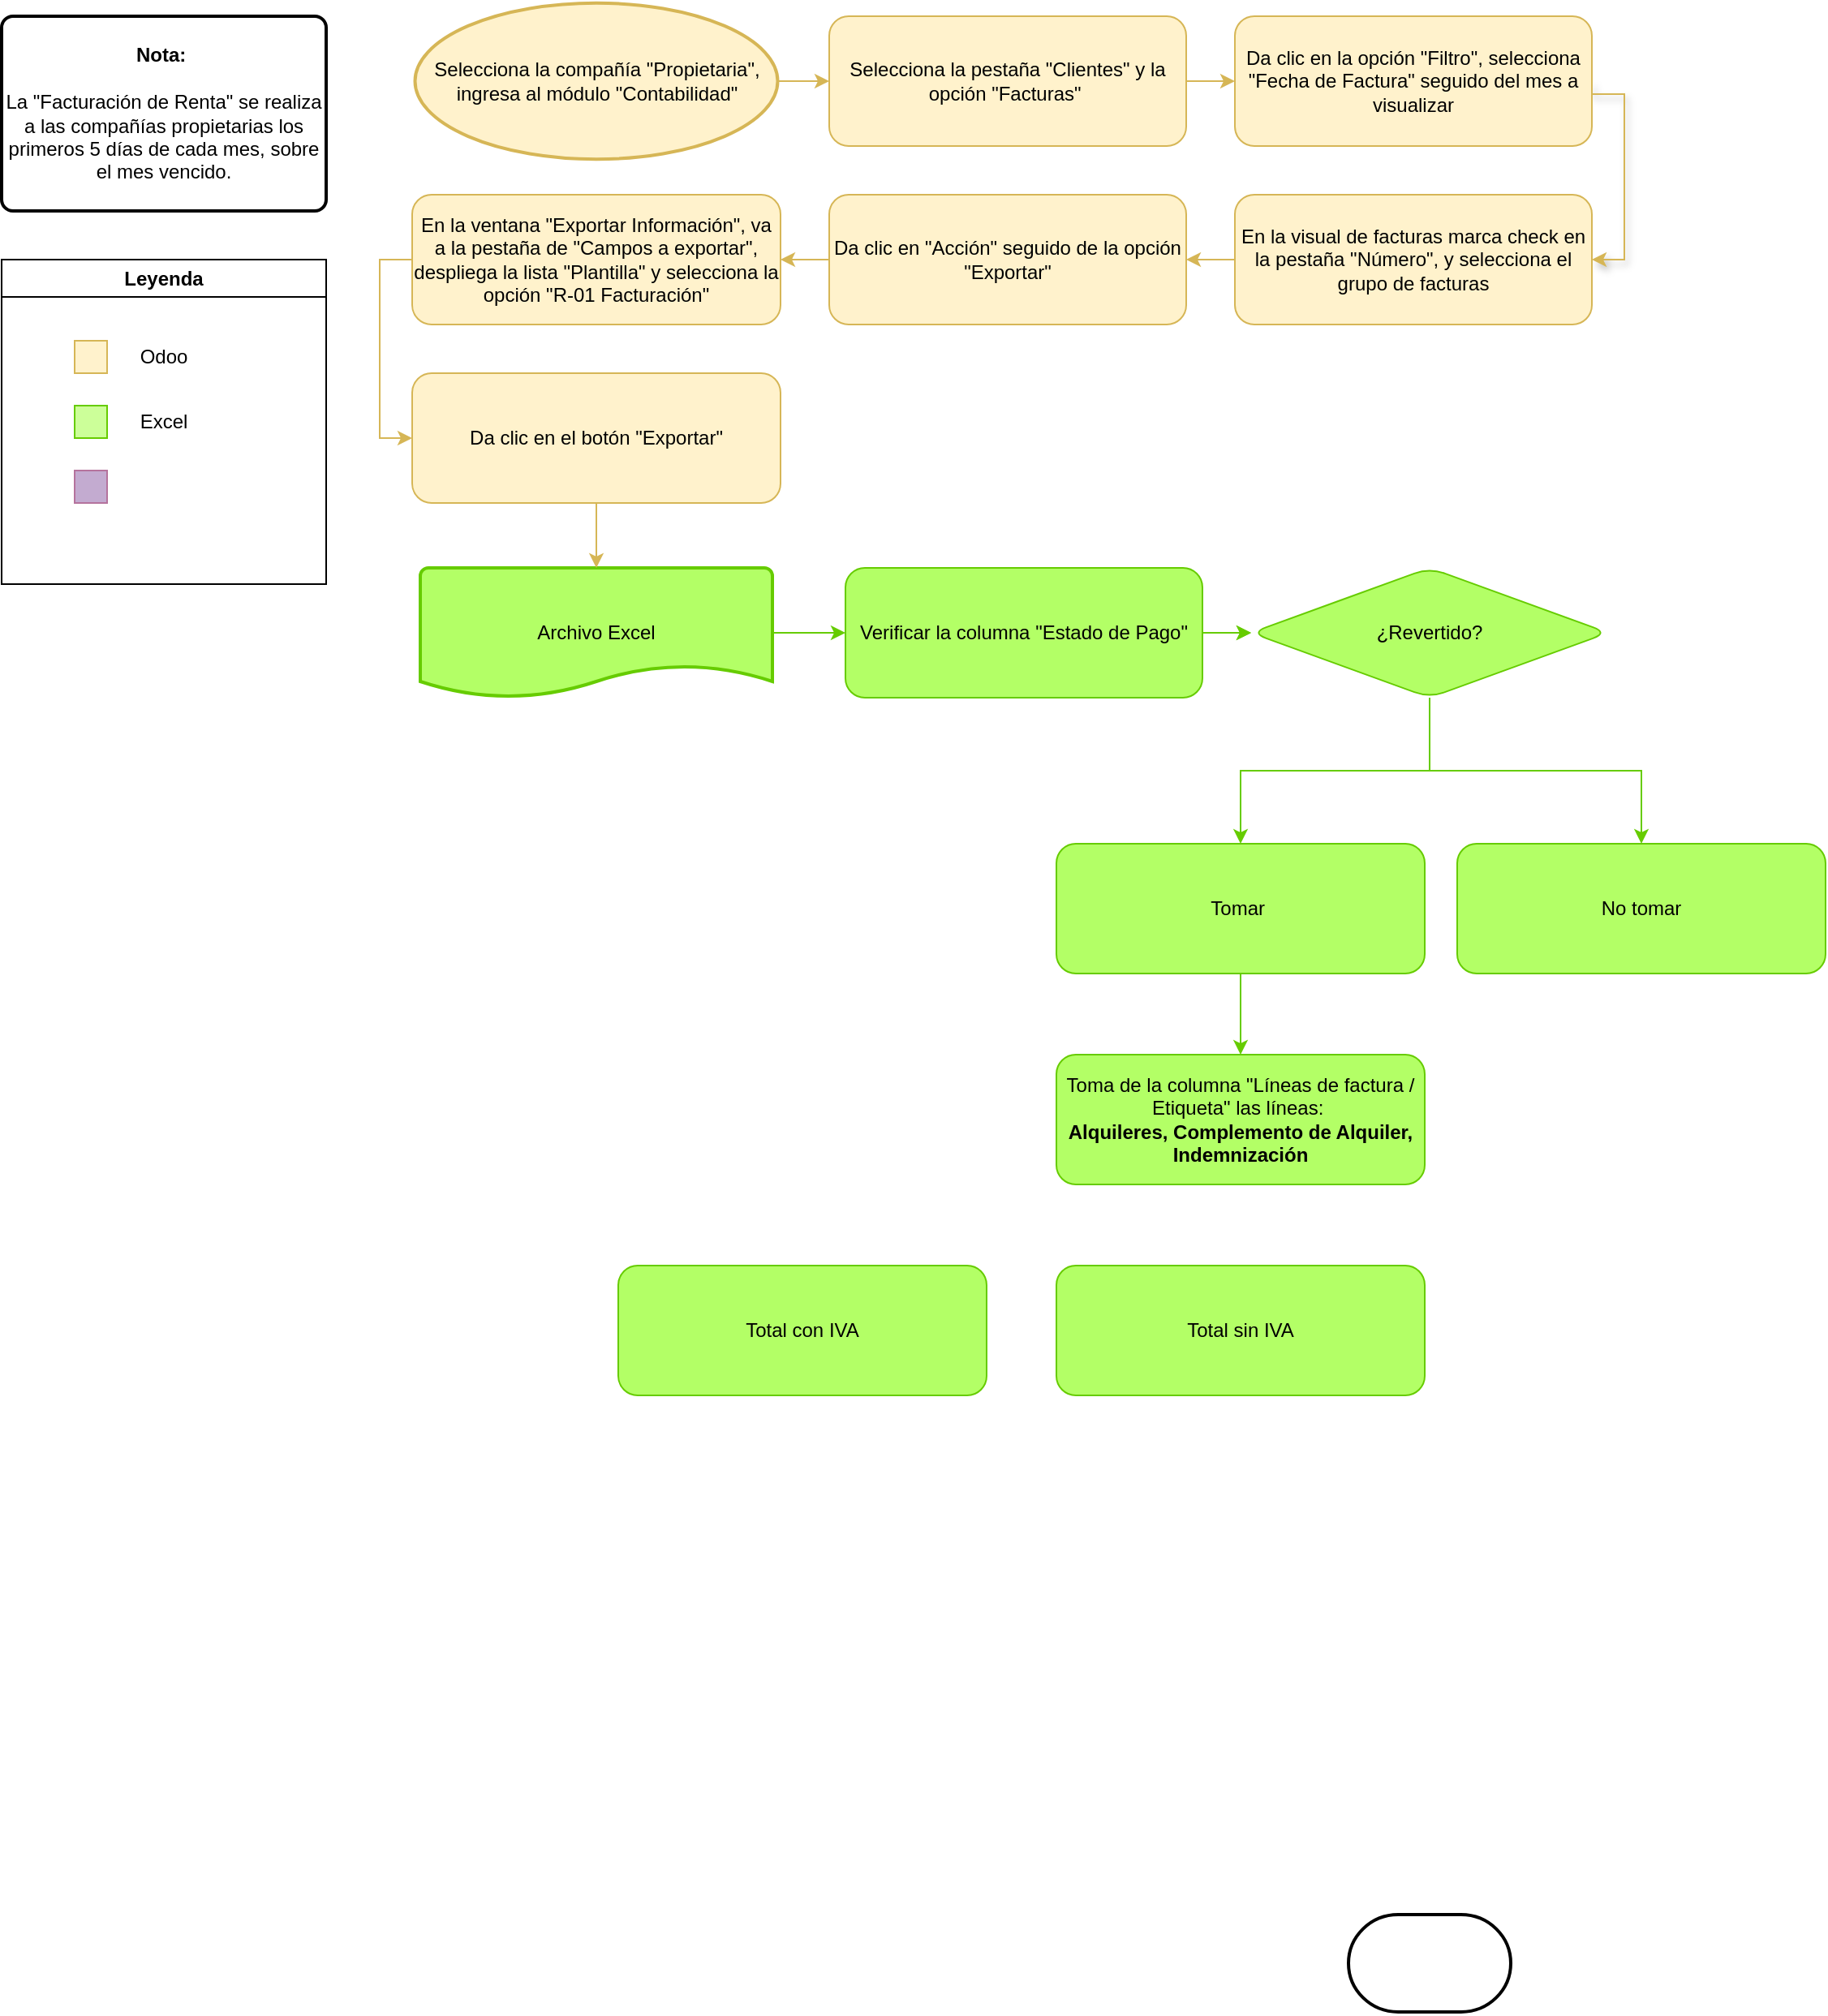 <mxfile version="24.7.17" pages="5">
  <diagram id="C5RBs43oDa-KdzZeNtuy" name="Renta">
    <mxGraphModel dx="2021" dy="566" grid="1" gridSize="10" guides="1" tooltips="1" connect="1" arrows="1" fold="1" page="1" pageScale="1" pageWidth="827" pageHeight="1169" math="0" shadow="0">
      <root>
        <mxCell id="WIyWlLk6GJQsqaUBKTNV-0" />
        <mxCell id="WIyWlLk6GJQsqaUBKTNV-1" parent="WIyWlLk6GJQsqaUBKTNV-0" />
        <mxCell id="KAMWv7pemtYJYZv9y_ob-0" style="edgeStyle=orthogonalEdgeStyle;rounded=0;orthogonalLoop=1;jettySize=auto;html=1;fillColor=#fff2cc;strokeColor=#d6b656;" parent="WIyWlLk6GJQsqaUBKTNV-1" edge="1">
          <mxGeometry relative="1" as="geometry">
            <mxPoint x="220" y="140" as="targetPoint" />
            <mxPoint x="220" y="140" as="sourcePoint" />
          </mxGeometry>
        </mxCell>
        <mxCell id="KAMWv7pemtYJYZv9y_ob-62" style="edgeStyle=orthogonalEdgeStyle;rounded=0;orthogonalLoop=1;jettySize=auto;html=1;exitX=1;exitY=0.5;exitDx=0;exitDy=0;entryX=0;entryY=0.5;entryDx=0;entryDy=0;strokeColor=#D6B656;" parent="WIyWlLk6GJQsqaUBKTNV-1" source="WIyWlLk6GJQsqaUBKTNV-7" target="WIyWlLk6GJQsqaUBKTNV-12" edge="1">
          <mxGeometry relative="1" as="geometry" />
        </mxCell>
        <mxCell id="WIyWlLk6GJQsqaUBKTNV-7" value="Selecciona la pestaña &quot;Clientes&quot; y la opción &quot;Facturas&quot;&amp;nbsp;" style="rounded=1;whiteSpace=wrap;html=1;fontSize=12;glass=0;strokeWidth=1;shadow=0;fillColor=#fff2cc;strokeColor=#d6b656;" parent="WIyWlLk6GJQsqaUBKTNV-1" vertex="1">
          <mxGeometry x="330" y="70.01" width="220" height="80" as="geometry" />
        </mxCell>
        <mxCell id="KAMWv7pemtYJYZv9y_ob-55" style="edgeStyle=orthogonalEdgeStyle;rounded=0;orthogonalLoop=1;jettySize=auto;html=1;exitX=1;exitY=0.5;exitDx=0;exitDy=0;strokeColor=#D6B656;fillColor=#FFD966;shadow=1;entryX=1;entryY=0.5;entryDx=0;entryDy=0;" parent="WIyWlLk6GJQsqaUBKTNV-1" source="WIyWlLk6GJQsqaUBKTNV-12" target="KAMWv7pemtYJYZv9y_ob-1" edge="1">
          <mxGeometry relative="1" as="geometry">
            <mxPoint x="820.345" y="240" as="targetPoint" />
            <Array as="points">
              <mxPoint x="800" y="118" />
              <mxPoint x="820" y="118" />
              <mxPoint x="820" y="220" />
            </Array>
          </mxGeometry>
        </mxCell>
        <mxCell id="WIyWlLk6GJQsqaUBKTNV-12" value="Da clic en la opción &quot;Filtro&quot;, selecciona &quot;Fecha de Factura&quot; seguido del mes a visualizar" style="rounded=1;whiteSpace=wrap;html=1;fontSize=12;glass=0;strokeWidth=1;shadow=0;fillColor=#fff2cc;strokeColor=#d6b656;" parent="WIyWlLk6GJQsqaUBKTNV-1" vertex="1">
          <mxGeometry x="580" y="70.01" width="220" height="80" as="geometry" />
        </mxCell>
        <mxCell id="KAMWv7pemtYJYZv9y_ob-59" style="edgeStyle=orthogonalEdgeStyle;rounded=0;orthogonalLoop=1;jettySize=auto;html=1;exitX=0;exitY=0.5;exitDx=0;exitDy=0;entryX=1;entryY=0.5;entryDx=0;entryDy=0;strokeColor=#D6B656;" parent="WIyWlLk6GJQsqaUBKTNV-1" source="KAMWv7pemtYJYZv9y_ob-1" target="KAMWv7pemtYJYZv9y_ob-3" edge="1">
          <mxGeometry relative="1" as="geometry" />
        </mxCell>
        <mxCell id="KAMWv7pemtYJYZv9y_ob-1" value="En la visual de facturas marca check en la pestaña &quot;Número&quot;, y selecciona el grupo de facturas" style="rounded=1;whiteSpace=wrap;html=1;fontSize=12;glass=0;strokeWidth=1;shadow=0;fillColor=#FFF2CC;strokeColor=#d6b656;" parent="WIyWlLk6GJQsqaUBKTNV-1" vertex="1">
          <mxGeometry x="580" y="180" width="220" height="80" as="geometry" />
        </mxCell>
        <mxCell id="KAMWv7pemtYJYZv9y_ob-60" value="" style="edgeStyle=orthogonalEdgeStyle;rounded=0;orthogonalLoop=1;jettySize=auto;html=1;strokeColor=#D6B656;" parent="WIyWlLk6GJQsqaUBKTNV-1" source="KAMWv7pemtYJYZv9y_ob-3" target="KAMWv7pemtYJYZv9y_ob-38" edge="1">
          <mxGeometry relative="1" as="geometry" />
        </mxCell>
        <mxCell id="KAMWv7pemtYJYZv9y_ob-3" value="Da clic en &quot;Acción&quot; seguido de la opción &quot;Exportar&quot;" style="rounded=1;whiteSpace=wrap;html=1;fontSize=12;glass=0;strokeWidth=1;shadow=0;fillColor=#fff2cc;strokeColor=#d6b656;" parent="WIyWlLk6GJQsqaUBKTNV-1" vertex="1">
          <mxGeometry x="330" y="180" width="220" height="80" as="geometry" />
        </mxCell>
        <mxCell id="xKKki33RpCwuL4efQ2zm-20" style="edgeStyle=orthogonalEdgeStyle;rounded=0;orthogonalLoop=1;jettySize=auto;html=1;exitX=1;exitY=0.5;exitDx=0;exitDy=0;exitPerimeter=0;entryX=0;entryY=0.5;entryDx=0;entryDy=0;strokeColor=#66CC00;" edge="1" parent="WIyWlLk6GJQsqaUBKTNV-1" source="KAMWv7pemtYJYZv9y_ob-32" target="KAMWv7pemtYJYZv9y_ob-66">
          <mxGeometry relative="1" as="geometry" />
        </mxCell>
        <mxCell id="KAMWv7pemtYJYZv9y_ob-32" value="Archivo Excel" style="strokeWidth=2;html=1;shape=mxgraph.flowchart.document2;whiteSpace=wrap;size=0.25;fillColor=#B3FF66;strokeColor=#66CC00;" parent="WIyWlLk6GJQsqaUBKTNV-1" vertex="1">
          <mxGeometry x="78" y="410" width="217" height="80" as="geometry" />
        </mxCell>
        <mxCell id="KAMWv7pemtYJYZv9y_ob-34" value="" style="strokeWidth=2;html=1;shape=mxgraph.flowchart.terminator;whiteSpace=wrap;" parent="WIyWlLk6GJQsqaUBKTNV-1" vertex="1">
          <mxGeometry x="650" y="1240" width="100" height="60" as="geometry" />
        </mxCell>
        <mxCell id="KAMWv7pemtYJYZv9y_ob-63" style="edgeStyle=orthogonalEdgeStyle;rounded=0;orthogonalLoop=1;jettySize=auto;html=1;exitX=0;exitY=0.5;exitDx=0;exitDy=0;entryX=0;entryY=0.5;entryDx=0;entryDy=0;strokeColor=#D6B656;" parent="WIyWlLk6GJQsqaUBKTNV-1" source="KAMWv7pemtYJYZv9y_ob-38" target="KAMWv7pemtYJYZv9y_ob-45" edge="1">
          <mxGeometry relative="1" as="geometry" />
        </mxCell>
        <mxCell id="KAMWv7pemtYJYZv9y_ob-38" value="En la ventana &quot;Exportar Información&quot;, va a la pestaña de &quot;Campos a exportar&quot;, despliega la lista &quot;Plantilla&quot; y selecciona la opción &quot;R-01 Facturación&quot;" style="rounded=1;whiteSpace=wrap;html=1;fontSize=12;glass=0;strokeWidth=1;shadow=0;fillColor=#fff2cc;strokeColor=#d6b656;" parent="WIyWlLk6GJQsqaUBKTNV-1" vertex="1">
          <mxGeometry x="73" y="180" width="227" height="80" as="geometry" />
        </mxCell>
        <mxCell id="KAMWv7pemtYJYZv9y_ob-42" value="Leyenda" style="swimlane;whiteSpace=wrap;html=1;" parent="WIyWlLk6GJQsqaUBKTNV-1" vertex="1">
          <mxGeometry x="-180" y="220" width="200" height="200" as="geometry" />
        </mxCell>
        <mxCell id="KAMWv7pemtYJYZv9y_ob-40" value="" style="whiteSpace=wrap;html=1;fillColor=#fff2cc;strokeColor=#d6b656;" parent="KAMWv7pemtYJYZv9y_ob-42" vertex="1">
          <mxGeometry x="45" y="50" width="20" height="20" as="geometry" />
        </mxCell>
        <mxCell id="KAMWv7pemtYJYZv9y_ob-41" value="Odoo" style="text;strokeColor=none;align=center;fillColor=none;html=1;verticalAlign=middle;whiteSpace=wrap;rounded=0;" parent="KAMWv7pemtYJYZv9y_ob-42" vertex="1">
          <mxGeometry x="70" y="45" width="60" height="30" as="geometry" />
        </mxCell>
        <mxCell id="KAMWv7pemtYJYZv9y_ob-43" value="" style="whiteSpace=wrap;html=1;fillColor=#CCFF99;strokeColor=#66CC00;" parent="KAMWv7pemtYJYZv9y_ob-42" vertex="1">
          <mxGeometry x="45" y="90" width="20" height="20" as="geometry" />
        </mxCell>
        <mxCell id="KAMWv7pemtYJYZv9y_ob-46" value="Excel" style="text;strokeColor=none;align=center;fillColor=none;html=1;verticalAlign=middle;whiteSpace=wrap;rounded=0;" parent="KAMWv7pemtYJYZv9y_ob-42" vertex="1">
          <mxGeometry x="70" y="85" width="60" height="30" as="geometry" />
        </mxCell>
        <mxCell id="KAMWv7pemtYJYZv9y_ob-64" value="" style="whiteSpace=wrap;html=1;fillColor=#C3ABD0;strokeColor=#B5739D;" parent="KAMWv7pemtYJYZv9y_ob-42" vertex="1">
          <mxGeometry x="45" y="130" width="20" height="20" as="geometry" />
        </mxCell>
        <mxCell id="KAMWv7pemtYJYZv9y_ob-45" value="Da clic en el botón &quot;Exportar&quot;" style="rounded=1;whiteSpace=wrap;html=1;fontSize=12;glass=0;strokeWidth=1;shadow=0;fillColor=#fff2cc;strokeColor=#d6b656;" parent="WIyWlLk6GJQsqaUBKTNV-1" vertex="1">
          <mxGeometry x="73" y="290" width="227" height="80" as="geometry" />
        </mxCell>
        <mxCell id="KAMWv7pemtYJYZv9y_ob-47" value="" style="rounded=0;html=1;jettySize=auto;orthogonalLoop=1;fontSize=11;endArrow=block;endFill=0;endSize=8;strokeWidth=1;shadow=0;labelBackgroundColor=none;edgeStyle=orthogonalEdgeStyle;entryX=0;entryY=0.5;entryDx=0;entryDy=0;fillColor=#fff2cc;strokeColor=#d6b656;" parent="WIyWlLk6GJQsqaUBKTNV-1" target="KAMWv7pemtYJYZv9y_ob-33" edge="1">
          <mxGeometry relative="1" as="geometry">
            <mxPoint x="180" y="111.25" as="sourcePoint" />
            <mxPoint x="365" y="111" as="targetPoint" />
          </mxGeometry>
        </mxCell>
        <mxCell id="KAMWv7pemtYJYZv9y_ob-61" style="edgeStyle=orthogonalEdgeStyle;rounded=0;orthogonalLoop=1;jettySize=auto;html=1;exitX=1;exitY=0.5;exitDx=0;exitDy=0;exitPerimeter=0;entryX=0;entryY=0.5;entryDx=0;entryDy=0;strokeColor=#D6B656;" parent="WIyWlLk6GJQsqaUBKTNV-1" source="KAMWv7pemtYJYZv9y_ob-33" target="WIyWlLk6GJQsqaUBKTNV-7" edge="1">
          <mxGeometry relative="1" as="geometry" />
        </mxCell>
        <mxCell id="KAMWv7pemtYJYZv9y_ob-33" value="Selecciona la compañía &quot;Propietaria&quot;,&lt;div&gt;ingresa al módulo &quot;Contabilidad&quot;&lt;/div&gt;" style="strokeWidth=2;html=1;shape=mxgraph.flowchart.start_1;whiteSpace=wrap;fillColor=#fff2cc;strokeColor=#d6b656;" parent="WIyWlLk6GJQsqaUBKTNV-1" vertex="1">
          <mxGeometry x="74.75" y="61.88" width="223.5" height="96.25" as="geometry" />
        </mxCell>
        <mxCell id="xKKki33RpCwuL4efQ2zm-1" value="" style="edgeStyle=orthogonalEdgeStyle;rounded=0;orthogonalLoop=1;jettySize=auto;html=1;strokeColor=#66CC00;" edge="1" parent="WIyWlLk6GJQsqaUBKTNV-1" source="KAMWv7pemtYJYZv9y_ob-66" target="xKKki33RpCwuL4efQ2zm-0">
          <mxGeometry relative="1" as="geometry" />
        </mxCell>
        <mxCell id="xKKki33RpCwuL4efQ2zm-21" value="" style="edgeStyle=orthogonalEdgeStyle;rounded=0;orthogonalLoop=1;jettySize=auto;html=1;strokeColor=#66CC00;" edge="1" parent="WIyWlLk6GJQsqaUBKTNV-1" source="KAMWv7pemtYJYZv9y_ob-66" target="xKKki33RpCwuL4efQ2zm-0">
          <mxGeometry relative="1" as="geometry" />
        </mxCell>
        <mxCell id="KAMWv7pemtYJYZv9y_ob-66" value="Verificar la columna &quot;Estado de Pago&quot;" style="rounded=1;whiteSpace=wrap;html=1;fontSize=12;glass=0;strokeWidth=1;shadow=0;fillColor=#B3FF66;strokeColor=#66CC00;" parent="WIyWlLk6GJQsqaUBKTNV-1" vertex="1">
          <mxGeometry x="340" y="410" width="220" height="80" as="geometry" />
        </mxCell>
        <mxCell id="kYqyuDIetXGQaD2MVxCo-0" value="&lt;b&gt;Nota:&amp;nbsp;&lt;/b&gt;&lt;div&gt;&lt;br&gt;&lt;div&gt;La &quot;Facturación de Renta&quot; se realiza a las compañías propietarias los primeros 5 días de cada mes, sobre el mes vencido.&lt;/div&gt;&lt;/div&gt;" style="rounded=1;whiteSpace=wrap;html=1;absoluteArcSize=1;arcSize=14;strokeWidth=2;" parent="WIyWlLk6GJQsqaUBKTNV-1" vertex="1">
          <mxGeometry x="-180" y="70.01" width="200" height="120" as="geometry" />
        </mxCell>
        <mxCell id="xKKki33RpCwuL4efQ2zm-15" style="edgeStyle=orthogonalEdgeStyle;rounded=0;orthogonalLoop=1;jettySize=auto;html=1;exitX=0.5;exitY=1;exitDx=0;exitDy=0;entryX=0.5;entryY=0;entryDx=0;entryDy=0;strokeColor=#66CC00;" edge="1" parent="WIyWlLk6GJQsqaUBKTNV-1" source="xKKki33RpCwuL4efQ2zm-0" target="xKKki33RpCwuL4efQ2zm-3">
          <mxGeometry relative="1" as="geometry" />
        </mxCell>
        <mxCell id="xKKki33RpCwuL4efQ2zm-16" style="edgeStyle=orthogonalEdgeStyle;rounded=0;orthogonalLoop=1;jettySize=auto;html=1;exitX=0.5;exitY=1;exitDx=0;exitDy=0;entryX=0.5;entryY=0;entryDx=0;entryDy=0;strokeColor=#66CC00;" edge="1" parent="WIyWlLk6GJQsqaUBKTNV-1" source="xKKki33RpCwuL4efQ2zm-0" target="xKKki33RpCwuL4efQ2zm-2">
          <mxGeometry relative="1" as="geometry" />
        </mxCell>
        <mxCell id="xKKki33RpCwuL4efQ2zm-0" value="¿Revertido?" style="rhombus;whiteSpace=wrap;html=1;fillColor=#B3FF66;strokeColor=#66CC00;rounded=1;glass=0;strokeWidth=1;shadow=0;" vertex="1" parent="WIyWlLk6GJQsqaUBKTNV-1">
          <mxGeometry x="590" y="410" width="220" height="80" as="geometry" />
        </mxCell>
        <mxCell id="xKKki33RpCwuL4efQ2zm-5" style="edgeStyle=orthogonalEdgeStyle;rounded=0;orthogonalLoop=1;jettySize=auto;html=1;exitX=0.5;exitY=1;exitDx=0;exitDy=0;entryX=0.5;entryY=0;entryDx=0;entryDy=0;strokeColor=#66CC00;" edge="1" parent="WIyWlLk6GJQsqaUBKTNV-1" source="xKKki33RpCwuL4efQ2zm-2" target="xKKki33RpCwuL4efQ2zm-4">
          <mxGeometry relative="1" as="geometry" />
        </mxCell>
        <mxCell id="xKKki33RpCwuL4efQ2zm-2" value="Tomar&amp;nbsp;" style="rounded=1;whiteSpace=wrap;html=1;fontSize=12;glass=0;strokeWidth=1;shadow=0;fillColor=#B3FF66;strokeColor=#66CC00;" vertex="1" parent="WIyWlLk6GJQsqaUBKTNV-1">
          <mxGeometry x="470" y="580" width="227" height="80" as="geometry" />
        </mxCell>
        <mxCell id="xKKki33RpCwuL4efQ2zm-3" value="No tomar" style="rounded=1;whiteSpace=wrap;html=1;fontSize=12;glass=0;strokeWidth=1;shadow=0;fillColor=#B3FF66;strokeColor=#66CC00;" vertex="1" parent="WIyWlLk6GJQsqaUBKTNV-1">
          <mxGeometry x="717" y="580" width="227" height="80" as="geometry" />
        </mxCell>
        <mxCell id="xKKki33RpCwuL4efQ2zm-4" value="Toma de la columna &quot;Líneas de factura / Etiqueta&quot; las líneas:&amp;nbsp;&lt;div&gt;&lt;b style=&quot;background-color: initial;&quot;&gt;Alquileres, Complemento de Alquiler, Indemnización&lt;/b&gt;&lt;/div&gt;" style="rounded=1;whiteSpace=wrap;html=1;fontSize=12;glass=0;strokeWidth=1;shadow=0;fillColor=#B3FF66;strokeColor=#66CC00;" vertex="1" parent="WIyWlLk6GJQsqaUBKTNV-1">
          <mxGeometry x="470" y="710" width="227" height="80" as="geometry" />
        </mxCell>
        <mxCell id="xKKki33RpCwuL4efQ2zm-13" style="edgeStyle=orthogonalEdgeStyle;rounded=0;orthogonalLoop=1;jettySize=auto;html=1;exitX=0.5;exitY=1;exitDx=0;exitDy=0;entryX=0.5;entryY=0;entryDx=0;entryDy=0;entryPerimeter=0;strokeColor=#D6B656;" edge="1" parent="WIyWlLk6GJQsqaUBKTNV-1" source="KAMWv7pemtYJYZv9y_ob-45" target="KAMWv7pemtYJYZv9y_ob-32">
          <mxGeometry relative="1" as="geometry" />
        </mxCell>
        <mxCell id="xKKki33RpCwuL4efQ2zm-18" value="Total con IVA" style="rounded=1;whiteSpace=wrap;html=1;fontSize=12;glass=0;strokeWidth=1;shadow=0;fillColor=#B3FF66;strokeColor=#66CC00;" vertex="1" parent="WIyWlLk6GJQsqaUBKTNV-1">
          <mxGeometry x="200" y="840" width="227" height="80" as="geometry" />
        </mxCell>
        <mxCell id="xKKki33RpCwuL4efQ2zm-19" value="Total sin IVA" style="rounded=1;whiteSpace=wrap;html=1;fontSize=12;glass=0;strokeWidth=1;shadow=0;fillColor=#B3FF66;strokeColor=#66CC00;" vertex="1" parent="WIyWlLk6GJQsqaUBKTNV-1">
          <mxGeometry x="470" y="840" width="227" height="80" as="geometry" />
        </mxCell>
      </root>
    </mxGraphModel>
  </diagram>
  <diagram id="-vHR2xykFvGKS9n4lJ0j" name="Gastos Reembolsables">
    <mxGraphModel dx="2021" dy="566" grid="1" gridSize="10" guides="1" tooltips="1" connect="1" arrows="1" fold="1" page="1" pageScale="1" pageWidth="827" pageHeight="1169" math="0" shadow="0">
      <root>
        <mxCell id="0" />
        <mxCell id="1" parent="0" />
        <mxCell id="HabyqpvQ-63LSKwvWhZR-1" style="edgeStyle=orthogonalEdgeStyle;rounded=0;orthogonalLoop=1;jettySize=auto;html=1;fillColor=#fff2cc;strokeColor=#d6b656;" parent="1" edge="1">
          <mxGeometry relative="1" as="geometry">
            <mxPoint x="220" y="140" as="targetPoint" />
            <mxPoint x="220" y="140" as="sourcePoint" />
          </mxGeometry>
        </mxCell>
        <mxCell id="E8Wn0cG4T92t8glCtYgr-1" value="" style="edgeStyle=orthogonalEdgeStyle;rounded=0;orthogonalLoop=1;jettySize=auto;html=1;strokeColor=#D6B656;" parent="1" source="HabyqpvQ-63LSKwvWhZR-3" target="HabyqpvQ-63LSKwvWhZR-26" edge="1">
          <mxGeometry relative="1" as="geometry" />
        </mxCell>
        <mxCell id="HabyqpvQ-63LSKwvWhZR-3" value="Selecciona la pestaña &quot;Clientes&quot; y la opción &quot;Facturas Gastos Reembolsables&quot;&amp;nbsp;" style="rounded=1;whiteSpace=wrap;html=1;fontSize=12;glass=0;strokeWidth=1;shadow=0;fillColor=#fff2cc;strokeColor=#d6b656;" parent="1" vertex="1">
          <mxGeometry x="330" y="70.01" width="220" height="80" as="geometry" />
        </mxCell>
        <mxCell id="E8Wn0cG4T92t8glCtYgr-4" style="edgeStyle=orthogonalEdgeStyle;rounded=0;orthogonalLoop=1;jettySize=auto;html=1;exitX=0;exitY=0.5;exitDx=0;exitDy=0;entryX=1;entryY=0.5;entryDx=0;entryDy=0;strokeColor=#D6B656;" parent="1" source="HabyqpvQ-63LSKwvWhZR-5" target="HabyqpvQ-63LSKwvWhZR-7" edge="1">
          <mxGeometry relative="1" as="geometry" />
        </mxCell>
        <mxCell id="HabyqpvQ-63LSKwvWhZR-5" value="Da clic en la opción &quot;Filtro&quot;, selecciona &quot;Fecha de Factura&quot; seguido del mes a visualizar" style="rounded=1;whiteSpace=wrap;html=1;fontSize=12;glass=0;strokeWidth=1;shadow=0;fillColor=#fff2cc;strokeColor=#d6b656;" parent="1" vertex="1">
          <mxGeometry x="580" y="190" width="220" height="80" as="geometry" />
        </mxCell>
        <mxCell id="HabyqpvQ-63LSKwvWhZR-6" style="edgeStyle=orthogonalEdgeStyle;rounded=0;orthogonalLoop=1;jettySize=auto;html=1;exitX=0;exitY=0.5;exitDx=0;exitDy=0;entryX=1;entryY=0.5;entryDx=0;entryDy=0;strokeColor=#D6B656;" parent="1" source="HabyqpvQ-63LSKwvWhZR-7" target="HabyqpvQ-63LSKwvWhZR-9" edge="1">
          <mxGeometry relative="1" as="geometry" />
        </mxCell>
        <mxCell id="HabyqpvQ-63LSKwvWhZR-7" value="En la visual de facturas marca check en la pestaña &quot;Número&quot;, y selecciona el grupo de facturas" style="rounded=1;whiteSpace=wrap;html=1;fontSize=12;glass=0;strokeWidth=1;shadow=0;fillColor=#FFF2CC;strokeColor=#d6b656;" parent="1" vertex="1">
          <mxGeometry x="330" y="190" width="220" height="80" as="geometry" />
        </mxCell>
        <mxCell id="2YpaQFn7NCSF2Sjay1o--1" style="edgeStyle=orthogonalEdgeStyle;rounded=0;orthogonalLoop=1;jettySize=auto;html=1;exitX=0;exitY=0.5;exitDx=0;exitDy=0;entryX=0;entryY=0.5;entryDx=0;entryDy=0;strokeColor=#D6B656;" parent="1" source="HabyqpvQ-63LSKwvWhZR-9" target="HabyqpvQ-63LSKwvWhZR-12" edge="1">
          <mxGeometry relative="1" as="geometry" />
        </mxCell>
        <mxCell id="HabyqpvQ-63LSKwvWhZR-9" value="Da clic en &quot;Acción&quot; seguido de la opción &quot;Exportar&quot;" style="rounded=1;whiteSpace=wrap;html=1;fontSize=12;glass=0;strokeWidth=1;shadow=0;fillColor=#fff2cc;strokeColor=#d6b656;" parent="1" vertex="1">
          <mxGeometry x="74.75" y="190" width="220" height="80" as="geometry" />
        </mxCell>
        <mxCell id="2YpaQFn7NCSF2Sjay1o--2" value="" style="edgeStyle=orthogonalEdgeStyle;rounded=0;orthogonalLoop=1;jettySize=auto;html=1;strokeColor=#D6B656;" parent="1" source="HabyqpvQ-63LSKwvWhZR-12" target="HabyqpvQ-63LSKwvWhZR-19" edge="1">
          <mxGeometry relative="1" as="geometry" />
        </mxCell>
        <mxCell id="HabyqpvQ-63LSKwvWhZR-12" value="En la ventana &quot;Exportar Información&quot;, va la pestaña de &quot;Campos a exportar&quot;, despliega la lista &quot;Plantilla&quot; y selecciona la opción &quot;R-02 Facturación&quot;" style="rounded=1;whiteSpace=wrap;html=1;fontSize=12;glass=0;strokeWidth=1;shadow=0;fillColor=#fff2cc;strokeColor=#d6b656;" parent="1" vertex="1">
          <mxGeometry x="71.25" y="310" width="227" height="80" as="geometry" />
        </mxCell>
        <mxCell id="HabyqpvQ-63LSKwvWhZR-13" value="Leyenda" style="swimlane;whiteSpace=wrap;html=1;" parent="1" vertex="1">
          <mxGeometry x="-180" y="220" width="200" height="200" as="geometry" />
        </mxCell>
        <mxCell id="HabyqpvQ-63LSKwvWhZR-14" value="" style="whiteSpace=wrap;html=1;fillColor=#fff2cc;strokeColor=#d6b656;" parent="HabyqpvQ-63LSKwvWhZR-13" vertex="1">
          <mxGeometry x="45" y="50" width="20" height="20" as="geometry" />
        </mxCell>
        <mxCell id="HabyqpvQ-63LSKwvWhZR-15" value="Odoo" style="text;strokeColor=none;align=center;fillColor=none;html=1;verticalAlign=middle;whiteSpace=wrap;rounded=0;" parent="HabyqpvQ-63LSKwvWhZR-13" vertex="1">
          <mxGeometry x="70" y="45" width="60" height="30" as="geometry" />
        </mxCell>
        <mxCell id="HabyqpvQ-63LSKwvWhZR-16" value="" style="whiteSpace=wrap;html=1;fillColor=#CCFF99;strokeColor=#66CC00;" parent="HabyqpvQ-63LSKwvWhZR-13" vertex="1">
          <mxGeometry x="45" y="90" width="20" height="20" as="geometry" />
        </mxCell>
        <mxCell id="HabyqpvQ-63LSKwvWhZR-17" value="Excel" style="text;strokeColor=none;align=center;fillColor=none;html=1;verticalAlign=middle;whiteSpace=wrap;rounded=0;" parent="HabyqpvQ-63LSKwvWhZR-13" vertex="1">
          <mxGeometry x="70" y="85" width="60" height="30" as="geometry" />
        </mxCell>
        <mxCell id="HabyqpvQ-63LSKwvWhZR-18" value="" style="whiteSpace=wrap;html=1;fillColor=#C3ABD0;strokeColor=#B5739D;" parent="HabyqpvQ-63LSKwvWhZR-13" vertex="1">
          <mxGeometry x="45" y="130" width="20" height="20" as="geometry" />
        </mxCell>
        <mxCell id="HabyqpvQ-63LSKwvWhZR-19" value="Da clic en el botón &quot;Exportar&quot;" style="rounded=1;whiteSpace=wrap;html=1;fontSize=12;glass=0;strokeWidth=1;shadow=0;fillColor=#fff2cc;strokeColor=#d6b656;" parent="1" vertex="1">
          <mxGeometry x="326.5" y="310" width="227" height="80" as="geometry" />
        </mxCell>
        <mxCell id="HabyqpvQ-63LSKwvWhZR-20" value="" style="rounded=0;html=1;jettySize=auto;orthogonalLoop=1;fontSize=11;endArrow=block;endFill=0;endSize=8;strokeWidth=1;shadow=0;labelBackgroundColor=none;edgeStyle=orthogonalEdgeStyle;entryX=0;entryY=0.5;entryDx=0;entryDy=0;fillColor=#fff2cc;strokeColor=#d6b656;" parent="1" target="HabyqpvQ-63LSKwvWhZR-22" edge="1">
          <mxGeometry relative="1" as="geometry">
            <mxPoint x="180" y="111.25" as="sourcePoint" />
            <mxPoint x="365" y="111" as="targetPoint" />
          </mxGeometry>
        </mxCell>
        <mxCell id="HabyqpvQ-63LSKwvWhZR-21" style="edgeStyle=orthogonalEdgeStyle;rounded=0;orthogonalLoop=1;jettySize=auto;html=1;exitX=1;exitY=0.5;exitDx=0;exitDy=0;exitPerimeter=0;entryX=0;entryY=0.5;entryDx=0;entryDy=0;strokeColor=#D6B656;" parent="1" source="HabyqpvQ-63LSKwvWhZR-22" target="HabyqpvQ-63LSKwvWhZR-3" edge="1">
          <mxGeometry relative="1" as="geometry">
            <Array as="points">
              <mxPoint x="320" y="110" />
              <mxPoint x="320" y="110" />
            </Array>
          </mxGeometry>
        </mxCell>
        <mxCell id="HabyqpvQ-63LSKwvWhZR-22" value="&lt;div&gt;Selecciona la compañía &quot;Operadora&quot;,&lt;/div&gt;ingresa al módulo &quot;Contabilidad&quot;" style="strokeWidth=2;html=1;shape=mxgraph.flowchart.start_1;whiteSpace=wrap;fillColor=#fff2cc;strokeColor=#d6b656;" parent="1" vertex="1">
          <mxGeometry x="74.75" y="61.88" width="223.5" height="96.25" as="geometry" />
        </mxCell>
        <mxCell id="HabyqpvQ-63LSKwvWhZR-25" value="&lt;b&gt;Nota:&amp;nbsp;&lt;/b&gt;&lt;div&gt;&lt;br&gt;&lt;div&gt;Los &quot;Gastos Reembolsables&quot; se facturan para las compañías operadoras los primeros 5 días de cada mes.&lt;/div&gt;&lt;/div&gt;" style="rounded=1;whiteSpace=wrap;html=1;absoluteArcSize=1;arcSize=14;strokeWidth=2;" parent="1" vertex="1">
          <mxGeometry x="-180" y="70" width="200" height="120" as="geometry" />
        </mxCell>
        <mxCell id="E8Wn0cG4T92t8glCtYgr-3" style="edgeStyle=orthogonalEdgeStyle;rounded=0;orthogonalLoop=1;jettySize=auto;html=1;exitX=1;exitY=0.5;exitDx=0;exitDy=0;entryX=1;entryY=0.5;entryDx=0;entryDy=0;strokeColor=#D6B656;" parent="1" source="HabyqpvQ-63LSKwvWhZR-26" target="HabyqpvQ-63LSKwvWhZR-5" edge="1">
          <mxGeometry relative="1" as="geometry" />
        </mxCell>
        <mxCell id="HabyqpvQ-63LSKwvWhZR-26" value="En la ventana emergente selecciona el &quot;Grupo Condominio&quot; y da clic en el botón &quot;Facturas Gastos Reembolsables&quot;" style="rounded=1;whiteSpace=wrap;html=1;fontSize=12;glass=0;strokeWidth=1;shadow=0;fillColor=#fff2cc;strokeColor=#d6b656;" parent="1" vertex="1">
          <mxGeometry x="580" y="70.01" width="220" height="80" as="geometry" />
        </mxCell>
        <mxCell id="3xKkBu2r6gg5oFQvsSZV-1" style="edgeStyle=orthogonalEdgeStyle;rounded=0;orthogonalLoop=1;jettySize=auto;html=1;exitX=1;exitY=0.5;exitDx=0;exitDy=0;exitPerimeter=0;entryX=0;entryY=0.5;entryDx=0;entryDy=0;strokeColor=#66CC00;" edge="1" parent="1" source="3xKkBu2r6gg5oFQvsSZV-2" target="3xKkBu2r6gg5oFQvsSZV-5">
          <mxGeometry relative="1" as="geometry" />
        </mxCell>
        <mxCell id="3xKkBu2r6gg5oFQvsSZV-2" value="Archivo Excel" style="strokeWidth=2;html=1;shape=mxgraph.flowchart.document2;whiteSpace=wrap;size=0.25;fillColor=#B3FF66;strokeColor=#66CC00;" vertex="1" parent="1">
          <mxGeometry x="75" y="439" width="217" height="80" as="geometry" />
        </mxCell>
        <mxCell id="3xKkBu2r6gg5oFQvsSZV-3" value="" style="edgeStyle=orthogonalEdgeStyle;rounded=0;orthogonalLoop=1;jettySize=auto;html=1;strokeColor=#66CC00;" edge="1" parent="1" source="3xKkBu2r6gg5oFQvsSZV-5" target="3xKkBu2r6gg5oFQvsSZV-8">
          <mxGeometry relative="1" as="geometry" />
        </mxCell>
        <mxCell id="3xKkBu2r6gg5oFQvsSZV-4" value="" style="edgeStyle=orthogonalEdgeStyle;rounded=0;orthogonalLoop=1;jettySize=auto;html=1;strokeColor=#66CC00;" edge="1" parent="1" source="3xKkBu2r6gg5oFQvsSZV-5" target="3xKkBu2r6gg5oFQvsSZV-8">
          <mxGeometry relative="1" as="geometry" />
        </mxCell>
        <mxCell id="3xKkBu2r6gg5oFQvsSZV-5" value="Verificar la columna &quot;Estado de Pago&quot;" style="rounded=1;whiteSpace=wrap;html=1;fontSize=12;glass=0;strokeWidth=1;shadow=0;fillColor=#B3FF66;strokeColor=#66CC00;" vertex="1" parent="1">
          <mxGeometry x="337" y="439" width="220" height="80" as="geometry" />
        </mxCell>
        <mxCell id="3xKkBu2r6gg5oFQvsSZV-6" style="edgeStyle=orthogonalEdgeStyle;rounded=0;orthogonalLoop=1;jettySize=auto;html=1;exitX=0.5;exitY=1;exitDx=0;exitDy=0;entryX=0.5;entryY=0;entryDx=0;entryDy=0;strokeColor=#66CC00;" edge="1" parent="1" source="3xKkBu2r6gg5oFQvsSZV-8" target="3xKkBu2r6gg5oFQvsSZV-11">
          <mxGeometry relative="1" as="geometry" />
        </mxCell>
        <mxCell id="3xKkBu2r6gg5oFQvsSZV-7" style="edgeStyle=orthogonalEdgeStyle;rounded=0;orthogonalLoop=1;jettySize=auto;html=1;exitX=0.5;exitY=1;exitDx=0;exitDy=0;entryX=0.5;entryY=0;entryDx=0;entryDy=0;strokeColor=#66CC00;" edge="1" parent="1" source="3xKkBu2r6gg5oFQvsSZV-8" target="3xKkBu2r6gg5oFQvsSZV-10">
          <mxGeometry relative="1" as="geometry" />
        </mxCell>
        <mxCell id="3xKkBu2r6gg5oFQvsSZV-8" value="¿Revertido?" style="rhombus;whiteSpace=wrap;html=1;fillColor=#B3FF66;strokeColor=#66CC00;rounded=1;glass=0;strokeWidth=1;shadow=0;" vertex="1" parent="1">
          <mxGeometry x="587" y="439" width="220" height="80" as="geometry" />
        </mxCell>
        <mxCell id="3xKkBu2r6gg5oFQvsSZV-9" style="edgeStyle=orthogonalEdgeStyle;rounded=0;orthogonalLoop=1;jettySize=auto;html=1;exitX=0.5;exitY=1;exitDx=0;exitDy=0;entryX=0.5;entryY=0;entryDx=0;entryDy=0;strokeColor=#66CC00;" edge="1" parent="1" source="3xKkBu2r6gg5oFQvsSZV-10" target="3xKkBu2r6gg5oFQvsSZV-12">
          <mxGeometry relative="1" as="geometry" />
        </mxCell>
        <mxCell id="3xKkBu2r6gg5oFQvsSZV-10" value="Tomar&amp;nbsp;" style="rounded=1;whiteSpace=wrap;html=1;fontSize=12;glass=0;strokeWidth=1;shadow=0;fillColor=#B3FF66;strokeColor=#66CC00;" vertex="1" parent="1">
          <mxGeometry x="467" y="609" width="227" height="80" as="geometry" />
        </mxCell>
        <mxCell id="3xKkBu2r6gg5oFQvsSZV-11" value="No tomar" style="rounded=1;whiteSpace=wrap;html=1;fontSize=12;glass=0;strokeWidth=1;shadow=0;fillColor=#B3FF66;strokeColor=#66CC00;" vertex="1" parent="1">
          <mxGeometry x="714" y="609" width="227" height="80" as="geometry" />
        </mxCell>
        <mxCell id="3xKkBu2r6gg5oFQvsSZV-12" value="Toma de la columna &quot;Líneas de factura / Etiqueta&quot; las líneas:&amp;nbsp;&lt;div&gt;&lt;br&gt;&lt;/div&gt;" style="rounded=1;whiteSpace=wrap;html=1;fontSize=12;glass=0;strokeWidth=1;shadow=0;fillColor=#B3FF66;strokeColor=#66CC00;" vertex="1" parent="1">
          <mxGeometry x="467" y="739" width="227" height="80" as="geometry" />
        </mxCell>
        <mxCell id="3xKkBu2r6gg5oFQvsSZV-13" value="Facturas Aliados" style="rounded=1;whiteSpace=wrap;html=1;fontSize=12;glass=0;strokeWidth=1;shadow=0;fillColor=#B3FF66;strokeColor=#66CC00;" vertex="1" parent="1">
          <mxGeometry x="197" y="869" width="227" height="80" as="geometry" />
        </mxCell>
        <mxCell id="3xKkBu2r6gg5oFQvsSZV-14" value="Facturas Propietaria" style="rounded=1;whiteSpace=wrap;html=1;fontSize=12;glass=0;strokeWidth=1;shadow=0;fillColor=#B3FF66;strokeColor=#66CC00;" vertex="1" parent="1">
          <mxGeometry x="467" y="869" width="227" height="80" as="geometry" />
        </mxCell>
        <mxCell id="3xKkBu2r6gg5oFQvsSZV-15" value="PREGUNTAR A ENDER CUALES ALIADOS FACTURAN EN LOS GASTOS REEMBOLSABLES" style="whiteSpace=wrap;html=1;aspect=fixed;" vertex="1" parent="1">
          <mxGeometry x="-180" y="505" width="160" height="160" as="geometry" />
        </mxCell>
      </root>
    </mxGraphModel>
  </diagram>
  <diagram id="tZ1ZlZZrg_HS4lYKwmm_" name="Gastos No Comunes">
    <mxGraphModel dx="2021" dy="566" grid="1" gridSize="10" guides="1" tooltips="1" connect="1" arrows="1" fold="1" page="1" pageScale="1" pageWidth="827" pageHeight="1169" math="0" shadow="0">
      <root>
        <mxCell id="0" />
        <mxCell id="1" parent="0" />
        <mxCell id="8xRn7r27cdDffOZeQJ65-1" style="edgeStyle=orthogonalEdgeStyle;rounded=0;orthogonalLoop=1;jettySize=auto;html=1;fillColor=#fff2cc;strokeColor=#d6b656;" parent="1" edge="1">
          <mxGeometry relative="1" as="geometry">
            <mxPoint x="220" y="140" as="targetPoint" />
            <mxPoint x="220" y="140" as="sourcePoint" />
          </mxGeometry>
        </mxCell>
        <mxCell id="8xRn7r27cdDffOZeQJ65-2" value="" style="edgeStyle=orthogonalEdgeStyle;rounded=0;orthogonalLoop=1;jettySize=auto;html=1;strokeColor=#D6B656;" parent="1" source="8xRn7r27cdDffOZeQJ65-3" edge="1">
          <mxGeometry relative="1" as="geometry">
            <mxPoint x="580" y="110" as="targetPoint" />
          </mxGeometry>
        </mxCell>
        <mxCell id="8xRn7r27cdDffOZeQJ65-3" value="Selecciona la pestaña &quot;Clientes&quot; y la opción &quot;Facturas Gastos No Comunes&quot;&amp;nbsp;" style="rounded=1;whiteSpace=wrap;html=1;fontSize=12;glass=0;strokeWidth=1;shadow=0;fillColor=#fff2cc;strokeColor=#d6b656;" parent="1" vertex="1">
          <mxGeometry x="330" y="70.01" width="220" height="80" as="geometry" />
        </mxCell>
        <mxCell id="MpAiKsK-GApmxCdntjr2-1" style="edgeStyle=orthogonalEdgeStyle;rounded=0;orthogonalLoop=1;jettySize=auto;html=1;exitX=1;exitY=0.5;exitDx=0;exitDy=0;entryX=1;entryY=0.5;entryDx=0;entryDy=0;strokeColor=#D6B656;" parent="1" source="8xRn7r27cdDffOZeQJ65-5" target="8xRn7r27cdDffOZeQJ65-7" edge="1">
          <mxGeometry relative="1" as="geometry">
            <Array as="points">
              <mxPoint x="820" y="110" />
              <mxPoint x="820" y="220" />
            </Array>
          </mxGeometry>
        </mxCell>
        <mxCell id="8xRn7r27cdDffOZeQJ65-5" value="Da clic en la opción &quot;Filtro&quot;, selecciona &quot;Fecha de Factura&quot; seguido del mes a visualizar" style="rounded=1;whiteSpace=wrap;html=1;fontSize=12;glass=0;strokeWidth=1;shadow=0;fillColor=#fff2cc;strokeColor=#d6b656;" parent="1" vertex="1">
          <mxGeometry x="580" y="70" width="220" height="80" as="geometry" />
        </mxCell>
        <mxCell id="8xRn7r27cdDffOZeQJ65-6" style="edgeStyle=orthogonalEdgeStyle;rounded=0;orthogonalLoop=1;jettySize=auto;html=1;exitX=0;exitY=0.5;exitDx=0;exitDy=0;entryX=1;entryY=0.5;entryDx=0;entryDy=0;strokeColor=#D6B656;" parent="1" source="8xRn7r27cdDffOZeQJ65-7" target="8xRn7r27cdDffOZeQJ65-9" edge="1">
          <mxGeometry relative="1" as="geometry" />
        </mxCell>
        <mxCell id="8xRn7r27cdDffOZeQJ65-7" value="En la visual de facturas marca check en la pestaña &quot;Número&quot;, y selecciona el grupo de facturas" style="rounded=1;whiteSpace=wrap;html=1;fontSize=12;glass=0;strokeWidth=1;shadow=0;fillColor=#FFF2CC;strokeColor=#d6b656;" parent="1" vertex="1">
          <mxGeometry x="580" y="180" width="220" height="80" as="geometry" />
        </mxCell>
        <mxCell id="8xRn7r27cdDffOZeQJ65-8" value="" style="edgeStyle=orthogonalEdgeStyle;rounded=0;orthogonalLoop=1;jettySize=auto;html=1;strokeColor=#D6B656;" parent="1" source="8xRn7r27cdDffOZeQJ65-9" target="8xRn7r27cdDffOZeQJ65-11" edge="1">
          <mxGeometry relative="1" as="geometry" />
        </mxCell>
        <mxCell id="8xRn7r27cdDffOZeQJ65-9" value="Da clic en &quot;Acción&quot; seguido de la opción &quot;Exportar&quot;" style="rounded=1;whiteSpace=wrap;html=1;fontSize=12;glass=0;strokeWidth=1;shadow=0;fillColor=#fff2cc;strokeColor=#d6b656;" parent="1" vertex="1">
          <mxGeometry x="333.5" y="180" width="220" height="80" as="geometry" />
        </mxCell>
        <mxCell id="8xRn7r27cdDffOZeQJ65-10" value="Archivo Excel" style="strokeWidth=2;html=1;shape=mxgraph.flowchart.document2;whiteSpace=wrap;size=0.25;fillColor=#B3FF66;strokeColor=#66CC00;" parent="1" vertex="1">
          <mxGeometry x="355" y="420" width="170" height="60" as="geometry" />
        </mxCell>
        <mxCell id="8xRn7r27cdDffOZeQJ65-11" value="En la ventana &quot;Exportar Información&quot;, va la pestaña de &quot;Campos a exportar&quot;, despliega la lista &quot;Plantilla&quot; y selecciona la opción &quot;R-02 Facturación&quot;" style="rounded=1;whiteSpace=wrap;html=1;fontSize=12;glass=0;strokeWidth=1;shadow=0;fillColor=#fff2cc;strokeColor=#d6b656;" parent="1" vertex="1">
          <mxGeometry x="73" y="180" width="227" height="80" as="geometry" />
        </mxCell>
        <mxCell id="8xRn7r27cdDffOZeQJ65-12" value="Leyenda" style="swimlane;whiteSpace=wrap;html=1;" parent="1" vertex="1">
          <mxGeometry x="-180" y="220" width="200" height="200" as="geometry" />
        </mxCell>
        <mxCell id="8xRn7r27cdDffOZeQJ65-13" value="" style="whiteSpace=wrap;html=1;fillColor=#fff2cc;strokeColor=#d6b656;" parent="8xRn7r27cdDffOZeQJ65-12" vertex="1">
          <mxGeometry x="45" y="50" width="20" height="20" as="geometry" />
        </mxCell>
        <mxCell id="8xRn7r27cdDffOZeQJ65-14" value="Odoo" style="text;strokeColor=none;align=center;fillColor=none;html=1;verticalAlign=middle;whiteSpace=wrap;rounded=0;" parent="8xRn7r27cdDffOZeQJ65-12" vertex="1">
          <mxGeometry x="70" y="45" width="60" height="30" as="geometry" />
        </mxCell>
        <mxCell id="8xRn7r27cdDffOZeQJ65-15" value="" style="whiteSpace=wrap;html=1;fillColor=#CCFF99;strokeColor=#66CC00;" parent="8xRn7r27cdDffOZeQJ65-12" vertex="1">
          <mxGeometry x="45" y="90" width="20" height="20" as="geometry" />
        </mxCell>
        <mxCell id="8xRn7r27cdDffOZeQJ65-16" value="Excel" style="text;strokeColor=none;align=center;fillColor=none;html=1;verticalAlign=middle;whiteSpace=wrap;rounded=0;" parent="8xRn7r27cdDffOZeQJ65-12" vertex="1">
          <mxGeometry x="70" y="85" width="60" height="30" as="geometry" />
        </mxCell>
        <mxCell id="8xRn7r27cdDffOZeQJ65-17" value="" style="whiteSpace=wrap;html=1;fillColor=#C3ABD0;strokeColor=#B5739D;" parent="8xRn7r27cdDffOZeQJ65-12" vertex="1">
          <mxGeometry x="45" y="130" width="20" height="20" as="geometry" />
        </mxCell>
        <mxCell id="8xRn7r27cdDffOZeQJ65-18" value="Da clic en el botón &quot;Exportar&quot;" style="rounded=1;whiteSpace=wrap;html=1;fontSize=12;glass=0;strokeWidth=1;shadow=0;fillColor=#fff2cc;strokeColor=#d6b656;" parent="1" vertex="1">
          <mxGeometry x="73" y="290" width="227" height="80" as="geometry" />
        </mxCell>
        <mxCell id="8xRn7r27cdDffOZeQJ65-19" value="" style="rounded=0;html=1;jettySize=auto;orthogonalLoop=1;fontSize=11;endArrow=block;endFill=0;endSize=8;strokeWidth=1;shadow=0;labelBackgroundColor=none;edgeStyle=orthogonalEdgeStyle;entryX=0;entryY=0.5;entryDx=0;entryDy=0;fillColor=#fff2cc;strokeColor=#d6b656;" parent="1" target="8xRn7r27cdDffOZeQJ65-21" edge="1">
          <mxGeometry relative="1" as="geometry">
            <mxPoint x="180" y="111.25" as="sourcePoint" />
            <mxPoint x="365" y="111" as="targetPoint" />
          </mxGeometry>
        </mxCell>
        <mxCell id="8xRn7r27cdDffOZeQJ65-20" style="edgeStyle=orthogonalEdgeStyle;rounded=0;orthogonalLoop=1;jettySize=auto;html=1;exitX=1;exitY=0.5;exitDx=0;exitDy=0;exitPerimeter=0;entryX=0;entryY=0.5;entryDx=0;entryDy=0;strokeColor=#D6B656;" parent="1" source="8xRn7r27cdDffOZeQJ65-21" target="8xRn7r27cdDffOZeQJ65-3" edge="1">
          <mxGeometry relative="1" as="geometry">
            <Array as="points">
              <mxPoint x="320" y="110" />
              <mxPoint x="320" y="110" />
            </Array>
          </mxGeometry>
        </mxCell>
        <mxCell id="8xRn7r27cdDffOZeQJ65-21" value="&lt;div&gt;Selecciona la compañía &quot;Operadora&quot;,&lt;/div&gt;ingresa al módulo &quot;Contabilidad&quot;" style="strokeWidth=2;html=1;shape=mxgraph.flowchart.start_1;whiteSpace=wrap;fillColor=#fff2cc;strokeColor=#d6b656;" parent="1" vertex="1">
          <mxGeometry x="74.75" y="61.88" width="223.5" height="96.25" as="geometry" />
        </mxCell>
        <mxCell id="8xRn7r27cdDffOZeQJ65-22" style="edgeStyle=orthogonalEdgeStyle;rounded=0;orthogonalLoop=1;jettySize=auto;html=1;exitX=1;exitY=0.5;exitDx=0;exitDy=0;entryX=0.5;entryY=0;entryDx=0;entryDy=0;entryPerimeter=0;strokeColor=#D6B656;" parent="1" source="8xRn7r27cdDffOZeQJ65-18" target="8xRn7r27cdDffOZeQJ65-10" edge="1">
          <mxGeometry relative="1" as="geometry" />
        </mxCell>
        <mxCell id="8xRn7r27cdDffOZeQJ65-23" value="" style="rounded=1;whiteSpace=wrap;html=1;fontSize=12;glass=0;strokeWidth=1;shadow=0;fillColor=#B3FF66;strokeColor=#66CC00;" parent="1" vertex="1">
          <mxGeometry x="80" y="500" width="227" height="80" as="geometry" />
        </mxCell>
        <mxCell id="8xRn7r27cdDffOZeQJ65-24" value="&lt;b&gt;Nota:&amp;nbsp;&lt;/b&gt;&lt;div&gt;&lt;br&gt;&lt;div&gt;Los &quot;Gastos No Comunes&quot; se facturan a las unidades de negocio operadoras, los ultimos 5 días de cada mes.&lt;/div&gt;&lt;/div&gt;" style="rounded=1;whiteSpace=wrap;html=1;absoluteArcSize=1;arcSize=14;strokeWidth=2;" parent="1" vertex="1">
          <mxGeometry x="-180" y="70" width="200" height="120" as="geometry" />
        </mxCell>
        <mxCell id="MpAiKsK-GApmxCdntjr2-3" style="edgeStyle=orthogonalEdgeStyle;rounded=0;orthogonalLoop=1;jettySize=auto;html=1;exitX=0;exitY=0.5;exitDx=0;exitDy=0;entryX=-0.004;entryY=0.613;entryDx=0;entryDy=0;entryPerimeter=0;strokeColor=#D6B656;" parent="1" source="8xRn7r27cdDffOZeQJ65-11" target="8xRn7r27cdDffOZeQJ65-18" edge="1">
          <mxGeometry relative="1" as="geometry" />
        </mxCell>
      </root>
    </mxGraphModel>
  </diagram>
  <diagram id="RSP0NpWB2mHX7BOCXgQ1" name="Cobranza">
    <mxGraphModel dx="1194" dy="566" grid="1" gridSize="10" guides="1" tooltips="1" connect="1" arrows="1" fold="1" page="1" pageScale="1" pageWidth="827" pageHeight="1169" math="0" shadow="0">
      <root>
        <mxCell id="0" />
        <mxCell id="1" parent="0" />
      </root>
    </mxGraphModel>
  </diagram>
  <diagram id="O6mnYxtD3RJlaCdP1kEF" name="Cuentas por Cobrar">
    <mxGraphModel dx="1194" dy="566" grid="1" gridSize="10" guides="1" tooltips="1" connect="1" arrows="1" fold="1" page="1" pageScale="1" pageWidth="827" pageHeight="1169" math="0" shadow="0">
      <root>
        <mxCell id="0" />
        <mxCell id="1" parent="0" />
      </root>
    </mxGraphModel>
  </diagram>
</mxfile>
